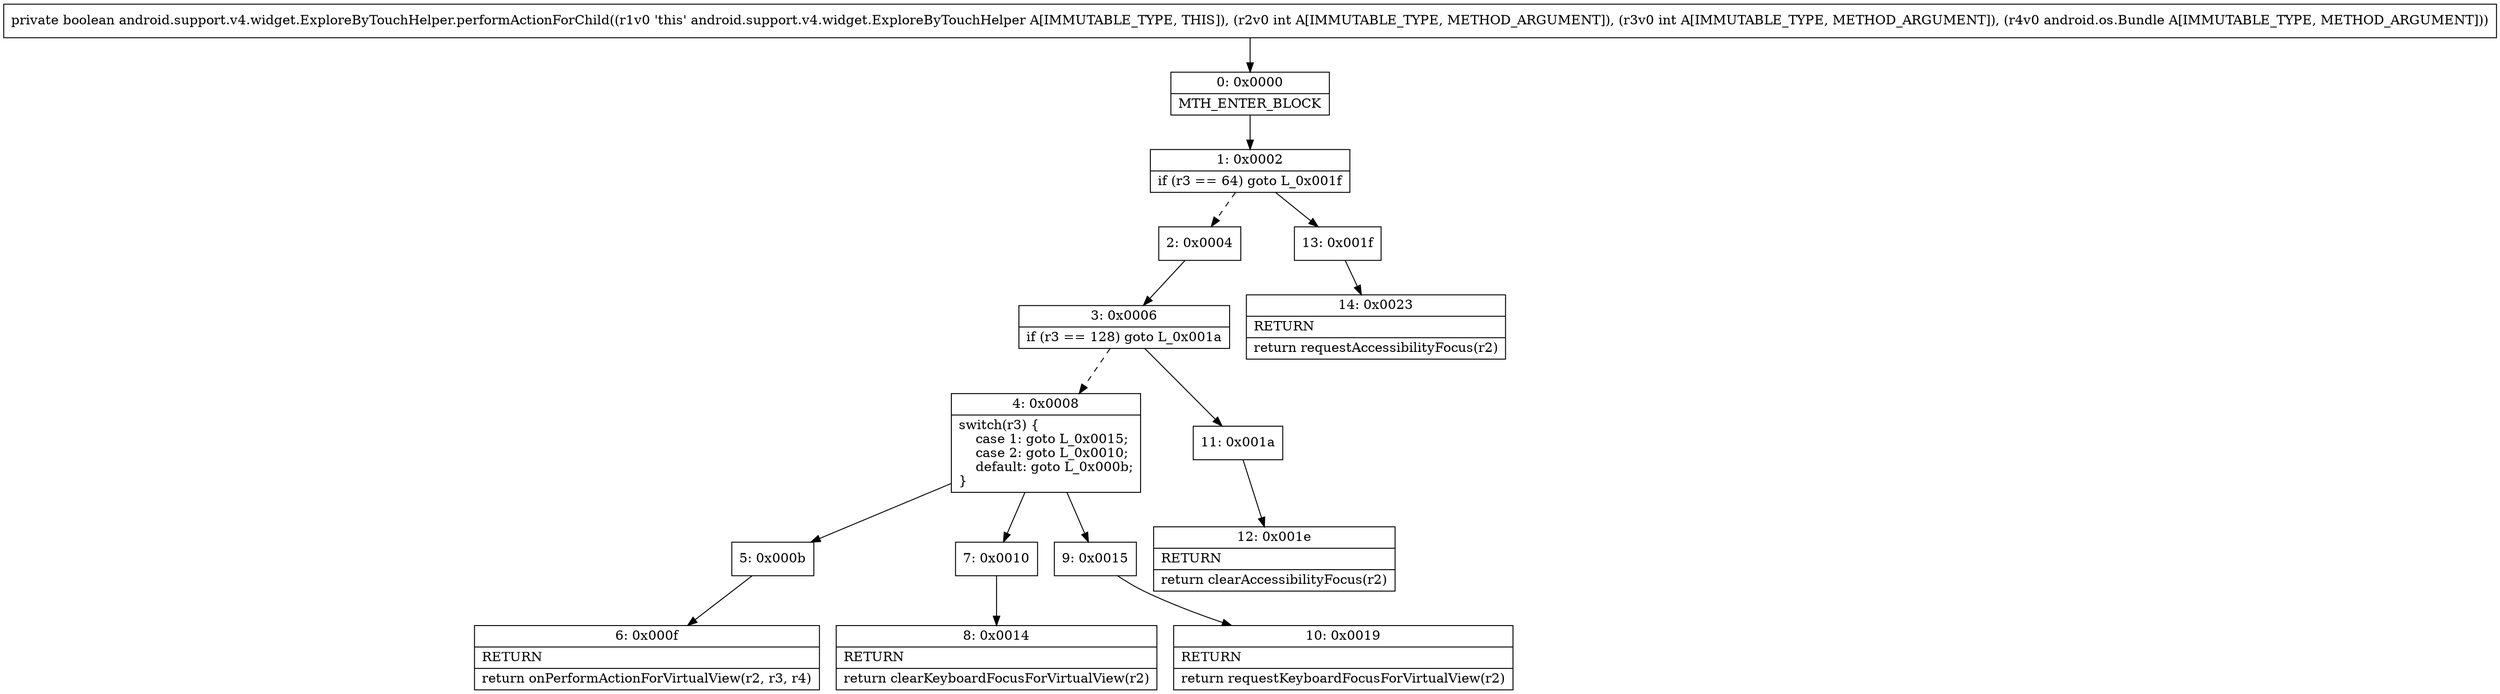 digraph "CFG forandroid.support.v4.widget.ExploreByTouchHelper.performActionForChild(IILandroid\/os\/Bundle;)Z" {
Node_0 [shape=record,label="{0\:\ 0x0000|MTH_ENTER_BLOCK\l}"];
Node_1 [shape=record,label="{1\:\ 0x0002|if (r3 == 64) goto L_0x001f\l}"];
Node_2 [shape=record,label="{2\:\ 0x0004}"];
Node_3 [shape=record,label="{3\:\ 0x0006|if (r3 == 128) goto L_0x001a\l}"];
Node_4 [shape=record,label="{4\:\ 0x0008|switch(r3) \{\l    case 1: goto L_0x0015;\l    case 2: goto L_0x0010;\l    default: goto L_0x000b;\l\}\l}"];
Node_5 [shape=record,label="{5\:\ 0x000b}"];
Node_6 [shape=record,label="{6\:\ 0x000f|RETURN\l|return onPerformActionForVirtualView(r2, r3, r4)\l}"];
Node_7 [shape=record,label="{7\:\ 0x0010}"];
Node_8 [shape=record,label="{8\:\ 0x0014|RETURN\l|return clearKeyboardFocusForVirtualView(r2)\l}"];
Node_9 [shape=record,label="{9\:\ 0x0015}"];
Node_10 [shape=record,label="{10\:\ 0x0019|RETURN\l|return requestKeyboardFocusForVirtualView(r2)\l}"];
Node_11 [shape=record,label="{11\:\ 0x001a}"];
Node_12 [shape=record,label="{12\:\ 0x001e|RETURN\l|return clearAccessibilityFocus(r2)\l}"];
Node_13 [shape=record,label="{13\:\ 0x001f}"];
Node_14 [shape=record,label="{14\:\ 0x0023|RETURN\l|return requestAccessibilityFocus(r2)\l}"];
MethodNode[shape=record,label="{private boolean android.support.v4.widget.ExploreByTouchHelper.performActionForChild((r1v0 'this' android.support.v4.widget.ExploreByTouchHelper A[IMMUTABLE_TYPE, THIS]), (r2v0 int A[IMMUTABLE_TYPE, METHOD_ARGUMENT]), (r3v0 int A[IMMUTABLE_TYPE, METHOD_ARGUMENT]), (r4v0 android.os.Bundle A[IMMUTABLE_TYPE, METHOD_ARGUMENT])) }"];
MethodNode -> Node_0;
Node_0 -> Node_1;
Node_1 -> Node_2[style=dashed];
Node_1 -> Node_13;
Node_2 -> Node_3;
Node_3 -> Node_4[style=dashed];
Node_3 -> Node_11;
Node_4 -> Node_5;
Node_4 -> Node_7;
Node_4 -> Node_9;
Node_5 -> Node_6;
Node_7 -> Node_8;
Node_9 -> Node_10;
Node_11 -> Node_12;
Node_13 -> Node_14;
}

